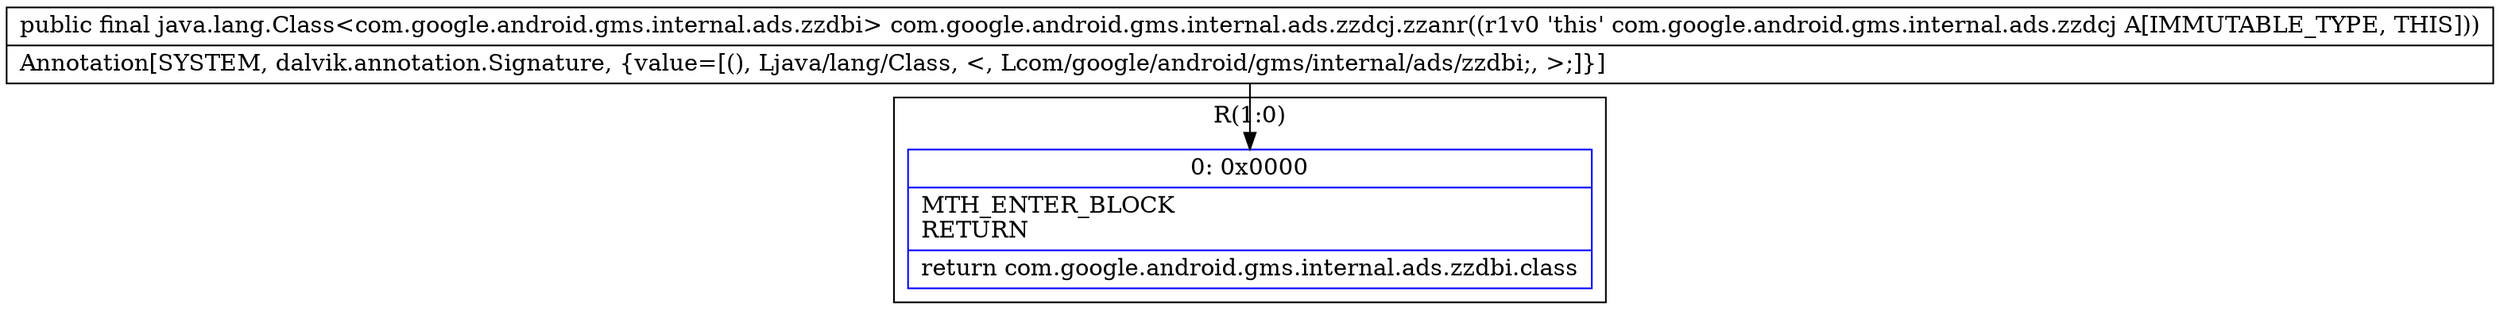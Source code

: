 digraph "CFG forcom.google.android.gms.internal.ads.zzdcj.zzanr()Ljava\/lang\/Class;" {
subgraph cluster_Region_2033665771 {
label = "R(1:0)";
node [shape=record,color=blue];
Node_0 [shape=record,label="{0\:\ 0x0000|MTH_ENTER_BLOCK\lRETURN\l|return com.google.android.gms.internal.ads.zzdbi.class\l}"];
}
MethodNode[shape=record,label="{public final java.lang.Class\<com.google.android.gms.internal.ads.zzdbi\> com.google.android.gms.internal.ads.zzdcj.zzanr((r1v0 'this' com.google.android.gms.internal.ads.zzdcj A[IMMUTABLE_TYPE, THIS]))  | Annotation[SYSTEM, dalvik.annotation.Signature, \{value=[(), Ljava\/lang\/Class, \<, Lcom\/google\/android\/gms\/internal\/ads\/zzdbi;, \>;]\}]\l}"];
MethodNode -> Node_0;
}


